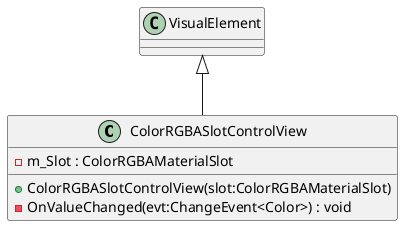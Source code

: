@startuml
class ColorRGBASlotControlView {
    - m_Slot : ColorRGBAMaterialSlot
    + ColorRGBASlotControlView(slot:ColorRGBAMaterialSlot)
    - OnValueChanged(evt:ChangeEvent<Color>) : void
}
VisualElement <|-- ColorRGBASlotControlView
@enduml
